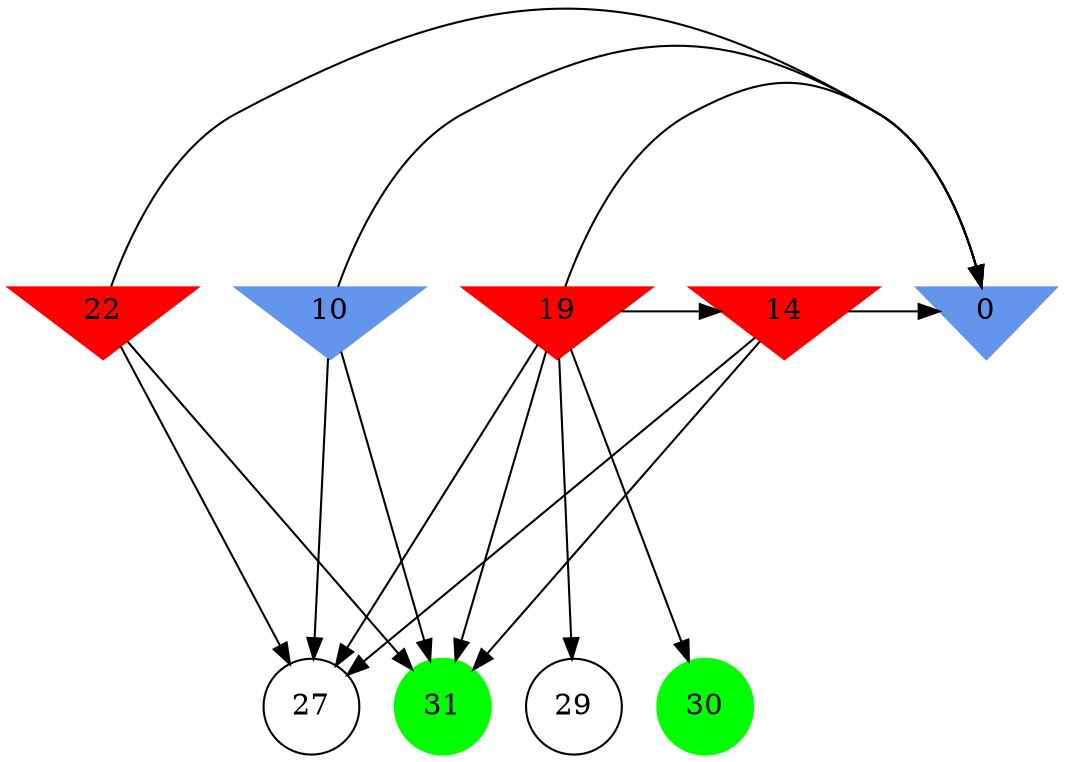 digraph brain {
	ranksep=2.0;
	0 [shape=invtriangle,style=filled,color=cornflowerblue];
	10 [shape=invtriangle,style=filled,color=cornflowerblue];
	14 [shape=invtriangle,style=filled,color=red];
	19 [shape=invtriangle,style=filled,color=red];
	22 [shape=invtriangle,style=filled,color=red];
	27 [shape=circle,color=black];
	29 [shape=circle,color=black];
	30 [shape=circle,style=filled,color=green];
	31 [shape=circle,style=filled,color=green];
	19	->	29;
	19	->	30;
	19	->	14;
	10	->	31;
	10	->	27;
	10	->	0;
	22	->	31;
	22	->	27;
	22	->	0;
	14	->	31;
	14	->	27;
	14	->	0;
	19	->	31;
	19	->	27;
	19	->	0;
	{ rank=same; 0; 10; 14; 19; 22; }
	{ rank=same; 27; 29; }
	{ rank=same; 30; 31; }
}
